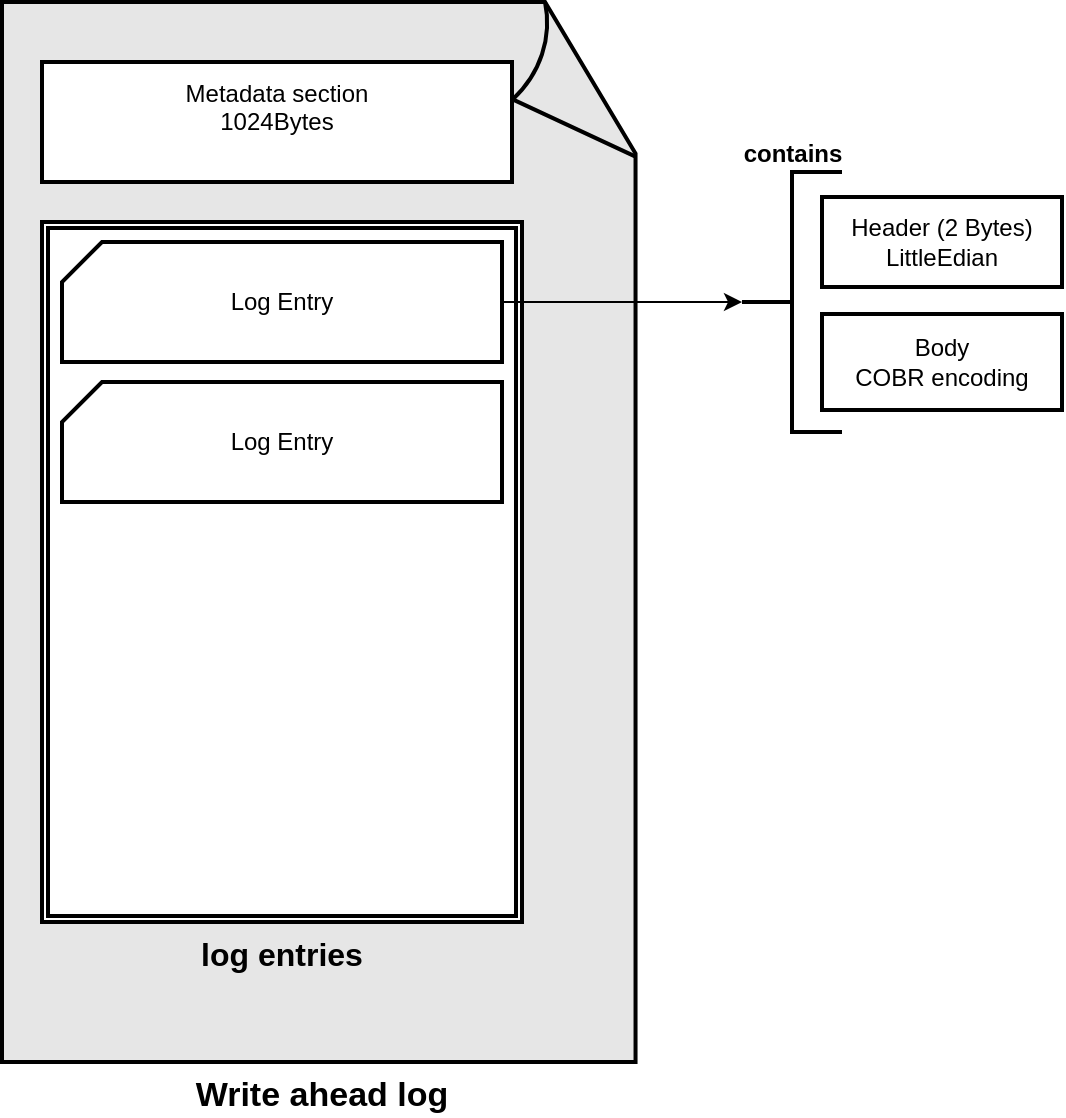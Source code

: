 <mxfile version="13.6.5">
    <diagram id="UkqDDxXulxUN-NViC9nC" name="Page-1">
        <mxGraphModel dx="692" dy="955" grid="1" gridSize="10" guides="1" tooltips="1" connect="1" arrows="1" fold="1" page="1" pageScale="1" pageWidth="850" pageHeight="1100" math="0" shadow="0">
            <root>
                <mxCell id="0"/>
                <mxCell id="1" parent="0"/>
                <object label="&lt;font style=&quot;font-size: 17px&quot;&gt;&lt;b&gt;Write ahead log&lt;/b&gt;&lt;/font&gt;" stencilType="document" id="YW_iXGMyYTQzQY0_u3cw-1">
                    <mxCell style="shape=mxgraph.basic.document;whiteSpace=wrap;html=1;strokeColor=#000000;strokeWidth=2;verticalAlign=top;labelPosition=center;verticalLabelPosition=bottom;align=center;fillColor=#E6E6E6;" parent="1" vertex="1">
                        <mxGeometry x="280" y="80" width="320" height="530" as="geometry"/>
                    </mxCell>
                </object>
                <object label="&lt;div&gt;Metadata section&lt;/div&gt;&lt;div&gt;1024Bytes&lt;br&gt;&lt;/div&gt;&lt;div&gt;&lt;br&gt;&lt;/div&gt;" stencilType="generic-component" id="YW_iXGMyYTQzQY0_u3cw-3">
                    <mxCell style="rounded=0;whiteSpace=wrap;html=1;strokeWidth=2;" parent="1" vertex="1">
                        <mxGeometry x="300" y="110" width="235" height="60" as="geometry"/>
                    </mxCell>
                </object>
                <object label="&lt;div style=&quot;font-size: 16px&quot;&gt;&lt;font style=&quot;font-size: 16px&quot;&gt;&lt;b&gt;log entries&lt;br&gt;&lt;br&gt;&lt;/b&gt;&lt;/font&gt;&lt;/div&gt;" stencilType="ext" id="YW_iXGMyYTQzQY0_u3cw-4">
                    <mxCell style="shape=ext;double=1;rounded=0;whiteSpace=wrap;html=1;labelPosition=center;verticalLabelPosition=bottom;align=center;verticalAlign=top;strokeWidth=2;" parent="1" vertex="1">
                        <mxGeometry x="300" y="190" width="240" height="350" as="geometry"/>
                    </mxCell>
                </object>
                <object label="" stencilType="generic-channel" id="YW_iXGMyYTQzQY0_u3cw-12">
                    <mxCell style="edgeStyle=orthogonalEdgeStyle;rounded=0;html=1;entryX=0;entryY=0.5;entryDx=0;entryDy=0;entryPerimeter=0;jettySize=auto;orthogonalLoop=1;fontSize=20;fontStyle=1;" parent="1" source="YW_iXGMyYTQzQY0_u3cw-6" target="YW_iXGMyYTQzQY0_u3cw-11" edge="1">
                        <mxGeometry relative="1" as="geometry"/>
                    </mxCell>
                </object>
                <object label="Log Entry" stencilType="card" id="YW_iXGMyYTQzQY0_u3cw-6">
                    <mxCell style="verticalLabelPosition=middle;verticalAlign=middle;html=1;strokeWidth=2;shape=card;whiteSpace=wrap;size=20;arcSize=12;labelPosition=center;align=center;" parent="1" vertex="1">
                        <mxGeometry x="310" y="200" width="220" height="60" as="geometry"/>
                    </mxCell>
                </object>
                <object label="Log Entry" stencilType="card" id="YW_iXGMyYTQzQY0_u3cw-10">
                    <mxCell style="verticalLabelPosition=middle;verticalAlign=middle;html=1;strokeWidth=2;shape=card;whiteSpace=wrap;size=20;arcSize=12;labelPosition=center;align=center;" parent="1" vertex="1">
                        <mxGeometry x="310" y="270" width="220" height="60" as="geometry"/>
                    </mxCell>
                </object>
                <object label="&lt;b&gt;contains&lt;/b&gt;" stencilType="annotation_2" id="YW_iXGMyYTQzQY0_u3cw-11">
                    <mxCell style="strokeWidth=2;html=1;shape=mxgraph.flowchart.annotation_2;align=center;verticalAlign=bottom;labelPosition=center;verticalLabelPosition=top;" parent="1" vertex="1">
                        <mxGeometry x="650" y="165" width="50" height="130" as="geometry"/>
                    </mxCell>
                </object>
                <object label="&lt;div&gt;Header (2 Bytes)&lt;/div&gt;&lt;div&gt;LittleEdian&lt;br&gt;&lt;/div&gt;" stencilType="generic-component" id="YW_iXGMyYTQzQY0_u3cw-13">
                    <mxCell style="rounded=0;whiteSpace=wrap;html=1;strokeWidth=2;" parent="1" vertex="1">
                        <mxGeometry x="690" y="177.5" width="120" height="45" as="geometry"/>
                    </mxCell>
                </object>
                <object label="&lt;div&gt;Body&lt;br&gt;&lt;/div&gt;&lt;div&gt;COBR encoding&lt;br&gt;&lt;/div&gt;" stencilType="generic-component" id="YW_iXGMyYTQzQY0_u3cw-14">
                    <mxCell style="rounded=0;whiteSpace=wrap;html=1;strokeWidth=2;" parent="1" vertex="1">
                        <mxGeometry x="690" y="236" width="120" height="48" as="geometry"/>
                    </mxCell>
                </object>
            </root>
        </mxGraphModel>
    </diagram>
</mxfile>